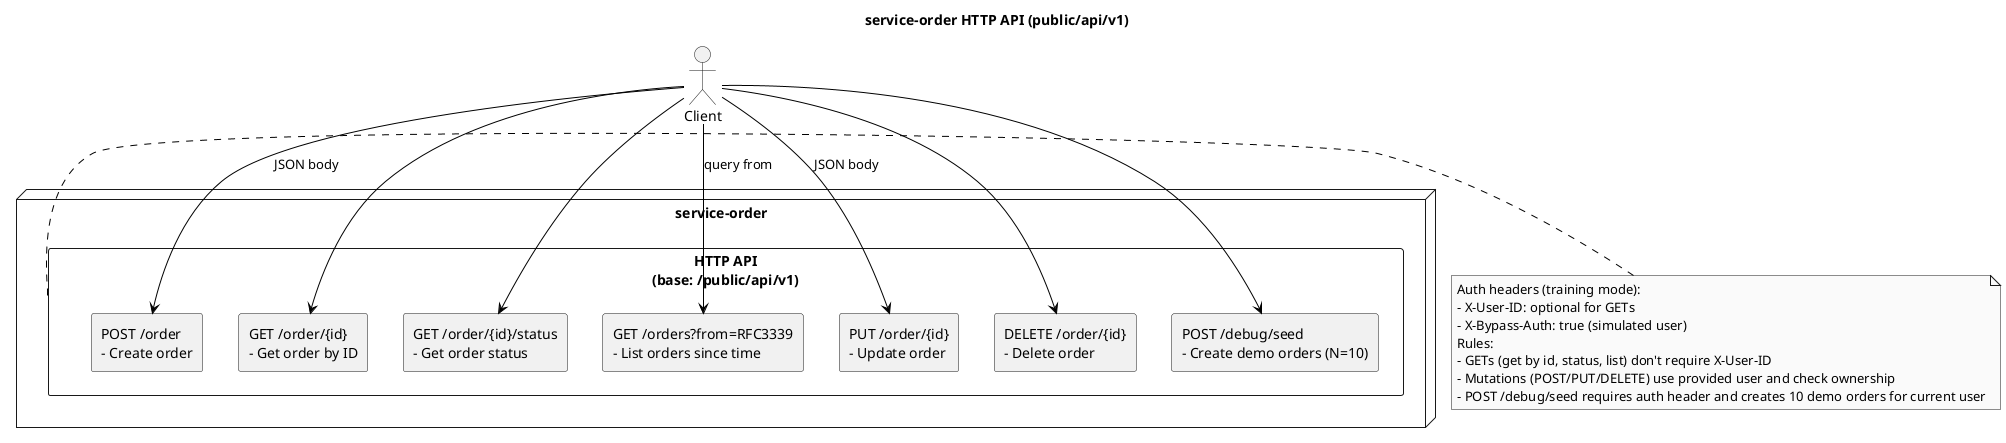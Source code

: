 @startuml
' API Endpoints diagram for service-order
' Render with PlantUML

skinparam monochrome true
skinparam componentStyle rectangle
skinparam shadowing false
skinparam ArrowColor Black

title service-order HTTP API (public/api/v1)

actor Client
node "service-order" as Service {
  component "HTTP API\n(base: /public/api/v1)" as API {
    rectangle "POST /order\n- Create order" as ep_create
    rectangle "GET /order/{id}\n- Get order by ID" as ep_get
    rectangle "GET /order/{id}/status\n- Get order status" as ep_status
    rectangle "GET /orders?from=RFC3339\n- List orders since time" as ep_list
    rectangle "PUT /order/{id}\n- Update order" as ep_update
    rectangle "DELETE /order/{id}\n- Delete order" as ep_delete
    rectangle "POST /debug/seed\n- Create demo orders (N=10)" as ep_seed
  }
}

Client --> ep_create : JSON body
Client --> ep_get
Client --> ep_status
Client --> ep_list : query from
Client --> ep_update : JSON body
Client --> ep_delete
Client --> ep_seed

note right of API
Auth headers (training mode):
- X-User-ID: optional for GETs
- X-Bypass-Auth: true (simulated user)
Rules:
- GETs (get by id, status, list) don't require X-User-ID
- Mutations (POST/PUT/DELETE) use provided user and check ownership
- POST /debug/seed requires auth header and creates 10 demo orders for current user
end note

@enduml
